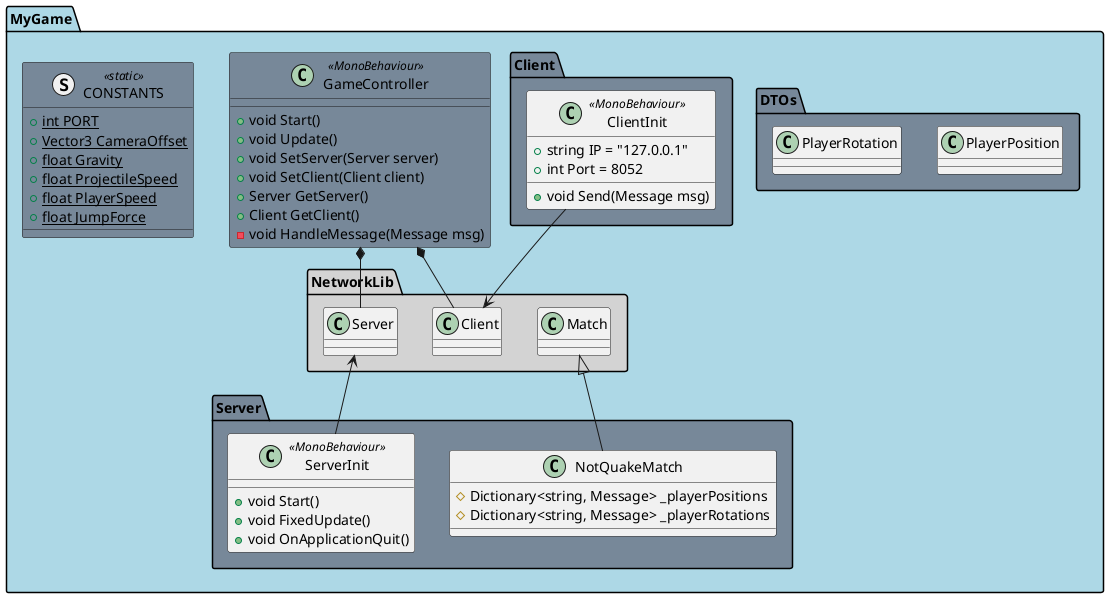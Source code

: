 @startuml

set separator ::
namespace MyGame #LightBlue{
    namespace DTOs #LightSlateGray{
        class PlayerPosition{}
        class PlayerRotation{}
    }
    class GameController <<MonoBehaviour>> #LightSlateGray {
        + void Start()
        + void Update()
        + void SetServer(Server server)
        + void SetClient(Client client)
        + Server GetServer()
        + Client GetClient()
        - void HandleMessage(Message msg)
    }

    namespace NetworkLib #LightGray{
        class Match{}
        class Client{}
        class Server{}
    }

    struct CONSTANTS <<static>> #LightSlateGray {
        + {static} int PORT
        + {static} Vector3 CameraOffset
        + {static} float Gravity
        + {static} float ProjectileSpeed
        + {static} float PlayerSpeed
        + {static} float JumpForce
    }

    namespace Client #LightSlateGray{
        class ClientInit <<MonoBehaviour>>{
            + string IP = "127.0.0.1"
            + int Port = 8052
            + void Send(Message msg)
        }
    }
    namespace Server #LightSlateGray{
        class ServerInit <<MonoBehaviour>>{
            + void Start()
            + void FixedUpdate()
            + void OnApplicationQuit()
        }
        class NotQuakeMatch{
            # Dictionary<string, Message> _playerPositions
            # Dictionary<string, Message> _playerRotations
        }
    }
}

MyGame::Server::ServerInit --> MyGame::NetworkLib::Server
MyGame::Client::ClientInit --> MyGame::NetworkLib::Client
MyGame::Server::NotQuakeMatch -up-|> MyGame::NetworkLib::Match


MyGame::GameController *-- MyGame::NetworkLib::Server
MyGame::GameController *-- MyGame::NetworkLib::Client



@enduml
